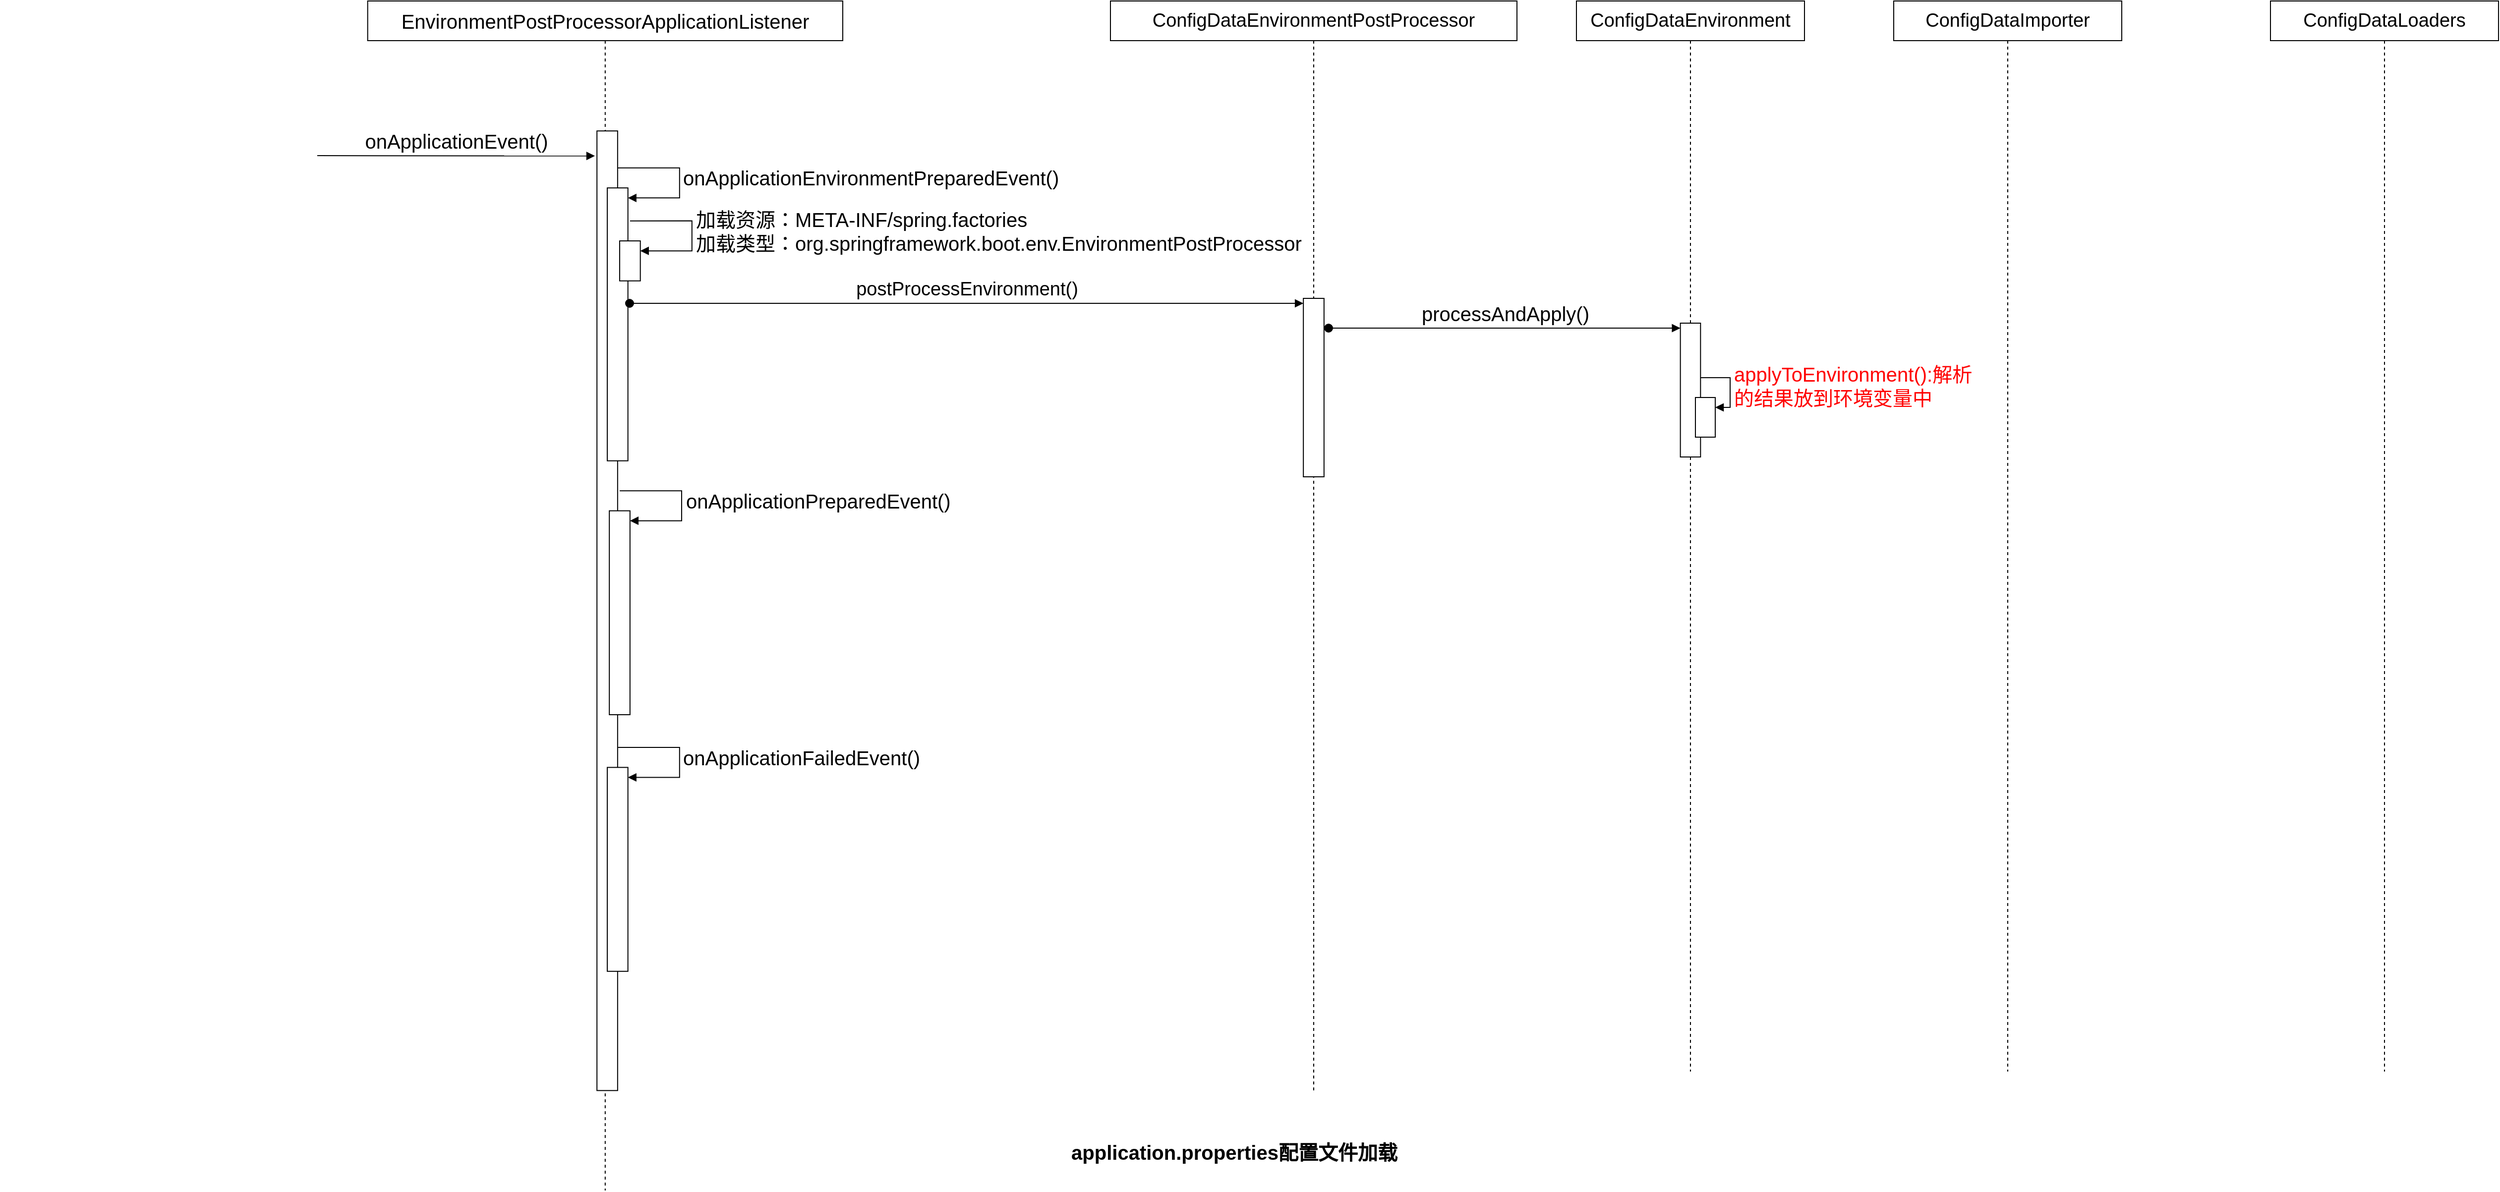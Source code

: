 <mxfile version="28.2.5">
  <diagram name="第 1 页" id="A2wYnKDMZFF023bxGnZ8">
    <mxGraphModel dx="3021" dy="1212" grid="1" gridSize="10" guides="1" tooltips="1" connect="1" arrows="1" fold="1" page="1" pageScale="1" pageWidth="827" pageHeight="1169" background="none" math="0" shadow="0">
      <root>
        <mxCell id="0" />
        <mxCell id="1" parent="0" />
        <mxCell id="-QrxRBGIXTvyxB3OS5xk-18" value="ConfigDataEnvironmentPostProcessor" style="shape=umlLifeline;perimeter=lifelinePerimeter;whiteSpace=wrap;html=1;container=1;dropTarget=0;collapsible=0;recursiveResize=0;outlineConnect=0;portConstraint=eastwest;newEdgeStyle={&quot;curved&quot;:0,&quot;rounded&quot;:0};fontSize=19;fontStyle=0" parent="1" vertex="1">
          <mxGeometry x="930" y="190" width="410" height="1100" as="geometry" />
        </mxCell>
        <mxCell id="YZu31wHBDfyEzBDPMWce-38" value="" style="html=1;points=[[0,0,0,0,5],[0,1,0,0,-5],[1,0,0,0,5],[1,1,0,0,-5]];perimeter=orthogonalPerimeter;outlineConnect=0;targetShapes=umlLifeline;portConstraint=eastwest;newEdgeStyle={&quot;curved&quot;:0,&quot;rounded&quot;:0};" vertex="1" parent="-QrxRBGIXTvyxB3OS5xk-18">
          <mxGeometry x="194.58" y="300" width="20.83" height="180" as="geometry" />
        </mxCell>
        <mxCell id="YZu31wHBDfyEzBDPMWce-52" value="processAndApply()" style="html=1;verticalAlign=bottom;startArrow=oval;endArrow=block;startSize=8;curved=0;rounded=0;entryX=0;entryY=0;entryDx=0;entryDy=5;fontSize=20;" edge="1" target="YZu31wHBDfyEzBDPMWce-51" parent="-QrxRBGIXTvyxB3OS5xk-18">
          <mxGeometry relative="1" as="geometry">
            <mxPoint x="220" y="330" as="sourcePoint" />
          </mxGeometry>
        </mxCell>
        <mxCell id="-QrxRBGIXTvyxB3OS5xk-58" value="application.properties配置文件加载" style="text;html=1;whiteSpace=wrap;strokeColor=none;fillColor=none;align=center;verticalAlign=middle;rounded=0;fontSize=20;fontStyle=1" parent="1" vertex="1">
          <mxGeometry x="850" y="1336" width="410" height="30" as="geometry" />
        </mxCell>
        <mxCell id="YZu31wHBDfyEzBDPMWce-24" value="" style="group;fontColor=#000000;" vertex="1" connectable="0" parent="1">
          <mxGeometry x="-190" y="190" width="850" height="1200" as="geometry" />
        </mxCell>
        <mxCell id="-QrxRBGIXTvyxB3OS5xk-1" value="&lt;font style=&quot;color: rgb(0, 0, 0); font-weight: normal;&quot;&gt;EnvironmentPostProcessorApplicationListener&lt;/font&gt;" style="shape=umlLifeline;whiteSpace=wrap;html=1;container=1;dropTarget=0;collapsible=0;recursiveResize=0;outlineConnect=0;portConstraint=eastwest;newEdgeStyle={&quot;curved&quot;:0,&quot;rounded&quot;:0};fontSize=20;fontStyle=1;points=[[0,0,0,0,5],[0,1,0,0,-5],[1,0,0,0,5],[1,1,0,0,-5]];perimeter=rectanglePerimeter;targetShapes=umlLifeline;participant=label;fontColor=#FF0000;" parent="YZu31wHBDfyEzBDPMWce-24" vertex="1">
          <mxGeometry x="370.833" width="479.167" height="1200" as="geometry" />
        </mxCell>
        <mxCell id="-QrxRBGIXTvyxB3OS5xk-2" value="" style="html=1;points=[[0,0,0,0,5],[0,1,0,0,-5],[1,0,0,0,5],[1,1,0,0,-5]];perimeter=orthogonalPerimeter;outlineConnect=0;targetShapes=umlLifeline;portConstraint=eastwest;newEdgeStyle={&quot;curved&quot;:0,&quot;rounded&quot;:0};" parent="-QrxRBGIXTvyxB3OS5xk-1" vertex="1">
          <mxGeometry x="231.25" y="131.092" width="20.833" height="968.067" as="geometry" />
        </mxCell>
        <mxCell id="-QrxRBGIXTvyxB3OS5xk-16" value="" style="html=1;points=[[0,0,0,0,5],[0,1,0,0,-5],[1,0,0,0,5],[1,1,0,0,-5]];perimeter=orthogonalPerimeter;outlineConnect=0;targetShapes=umlLifeline;portConstraint=eastwest;newEdgeStyle={&quot;curved&quot;:0,&quot;rounded&quot;:0};" parent="-QrxRBGIXTvyxB3OS5xk-1" vertex="1">
          <mxGeometry x="241.667" y="188.571" width="20.833" height="275.294" as="geometry" />
        </mxCell>
        <mxCell id="-QrxRBGIXTvyxB3OS5xk-17" value="onApplicationEnvironmentPreparedEvent()" style="html=1;align=left;spacingLeft=2;endArrow=block;rounded=0;edgeStyle=orthogonalEdgeStyle;curved=0;rounded=0;fontSize=20;" parent="-QrxRBGIXTvyxB3OS5xk-1" target="-QrxRBGIXTvyxB3OS5xk-16" edge="1">
          <mxGeometry relative="1" as="geometry">
            <mxPoint x="252.083" y="168.403" as="sourcePoint" />
            <Array as="points">
              <mxPoint x="314.583" y="198.655" />
            </Array>
          </mxGeometry>
        </mxCell>
        <mxCell id="A_lMgig04zZX347-qLPO-1" value="" style="html=1;points=[[0,0,0,0,5],[0,1,0,0,-5],[1,0,0,0,5],[1,1,0,0,-5]];perimeter=orthogonalPerimeter;outlineConnect=0;targetShapes=umlLifeline;portConstraint=eastwest;newEdgeStyle={&quot;curved&quot;:0,&quot;rounded&quot;:0};" parent="-QrxRBGIXTvyxB3OS5xk-1" vertex="1">
          <mxGeometry x="254.167" y="242.017" width="20.833" height="40.336" as="geometry" />
        </mxCell>
        <mxCell id="A_lMgig04zZX347-qLPO-2" value="加载资源：META-INF/spring.factories&lt;div&gt;加载类型：org.springframework.boot.env.EnvironmentPostProcessor&lt;/div&gt;" style="html=1;align=left;spacingLeft=2;endArrow=block;rounded=0;edgeStyle=orthogonalEdgeStyle;curved=0;rounded=0;fontSize=20;" parent="-QrxRBGIXTvyxB3OS5xk-1" target="A_lMgig04zZX347-qLPO-1" edge="1">
          <mxGeometry relative="1" as="geometry">
            <mxPoint x="264.583" y="221.849" as="sourcePoint" />
            <Array as="points">
              <mxPoint x="327.083" y="252.101" />
            </Array>
          </mxGeometry>
        </mxCell>
        <mxCell id="m-SrFzIWjWcpo6os5ry7-4" value="" style="html=1;points=[[0,0,0,0,5],[0,1,0,0,-5],[1,0,0,0,5],[1,1,0,0,-5]];perimeter=orthogonalPerimeter;outlineConnect=0;targetShapes=umlLifeline;portConstraint=eastwest;newEdgeStyle={&quot;curved&quot;:0,&quot;rounded&quot;:0};" parent="-QrxRBGIXTvyxB3OS5xk-1" vertex="1">
          <mxGeometry x="243.75" y="514.29" width="20.83" height="205.71" as="geometry" />
        </mxCell>
        <mxCell id="m-SrFzIWjWcpo6os5ry7-5" value="onApplicationPreparedEvent()" style="html=1;align=left;spacingLeft=2;endArrow=block;rounded=0;edgeStyle=orthogonalEdgeStyle;curved=0;rounded=0;fontSize=20;" parent="-QrxRBGIXTvyxB3OS5xk-1" target="m-SrFzIWjWcpo6os5ry7-4" edge="1">
          <mxGeometry relative="1" as="geometry">
            <mxPoint x="254.167" y="494.118" as="sourcePoint" />
            <Array as="points">
              <mxPoint x="316.667" y="524.37" />
            </Array>
          </mxGeometry>
        </mxCell>
        <mxCell id="YZu31wHBDfyEzBDPMWce-30" value="" style="html=1;points=[[0,0,0,0,5],[0,1,0,0,-5],[1,0,0,0,5],[1,1,0,0,-5]];perimeter=orthogonalPerimeter;outlineConnect=0;targetShapes=umlLifeline;portConstraint=eastwest;newEdgeStyle={&quot;curved&quot;:0,&quot;rounded&quot;:0};" vertex="1" parent="-QrxRBGIXTvyxB3OS5xk-1">
          <mxGeometry x="241.667" y="773.172" width="20.83" height="205.71" as="geometry" />
        </mxCell>
        <mxCell id="YZu31wHBDfyEzBDPMWce-31" value="onApplicationFailedEvent()" style="html=1;align=left;spacingLeft=2;endArrow=block;rounded=0;edgeStyle=orthogonalEdgeStyle;curved=0;rounded=0;fontSize=20;" edge="1" parent="-QrxRBGIXTvyxB3OS5xk-1" target="YZu31wHBDfyEzBDPMWce-30">
          <mxGeometry relative="1" as="geometry">
            <mxPoint x="252.083" y="753" as="sourcePoint" />
            <Array as="points">
              <mxPoint x="314.583" y="783.252" />
            </Array>
          </mxGeometry>
        </mxCell>
        <mxCell id="YZu31wHBDfyEzBDPMWce-39" value="&lt;span style=&quot;font-size: 19px;&quot;&gt;postProcessEnvironment()&lt;/span&gt;" style="html=1;verticalAlign=bottom;startArrow=oval;endArrow=block;startSize=8;curved=0;rounded=0;entryX=0;entryY=0;entryDx=0;entryDy=5;" edge="1" target="YZu31wHBDfyEzBDPMWce-38" parent="-QrxRBGIXTvyxB3OS5xk-1">
          <mxGeometry relative="1" as="geometry">
            <mxPoint x="264.167" y="305" as="sourcePoint" />
          </mxGeometry>
        </mxCell>
        <mxCell id="-QrxRBGIXTvyxB3OS5xk-56" value="onApplicationEvent()" style="html=1;verticalAlign=bottom;endArrow=block;curved=0;rounded=0;entryX=0;entryY=0;entryDx=0;entryDy=5;fontSize=20;" parent="YZu31wHBDfyEzBDPMWce-24" edge="1">
          <mxGeometry relative="1" as="geometry">
            <mxPoint x="320" y="156" as="sourcePoint" />
            <mxPoint x="600" y="156.303" as="targetPoint" />
          </mxGeometry>
        </mxCell>
        <mxCell id="YZu31wHBDfyEzBDPMWce-42" value="ConfigDataEnvironment" style="shape=umlLifeline;perimeter=lifelinePerimeter;whiteSpace=wrap;html=1;container=1;dropTarget=0;collapsible=0;recursiveResize=0;outlineConnect=0;portConstraint=eastwest;newEdgeStyle={&quot;curved&quot;:0,&quot;rounded&quot;:0};fontSize=19;fontStyle=0" vertex="1" parent="1">
          <mxGeometry x="1400" y="190" width="230" height="1080" as="geometry" />
        </mxCell>
        <mxCell id="YZu31wHBDfyEzBDPMWce-51" value="" style="html=1;points=[[0,0,0,0,5],[0,1,0,0,-5],[1,0,0,0,5],[1,1,0,0,-5]];perimeter=orthogonalPerimeter;outlineConnect=0;targetShapes=umlLifeline;portConstraint=eastwest;newEdgeStyle={&quot;curved&quot;:0,&quot;rounded&quot;:0};" vertex="1" parent="YZu31wHBDfyEzBDPMWce-42">
          <mxGeometry x="104.83" y="325" width="20.33" height="135" as="geometry" />
        </mxCell>
        <mxCell id="YZu31wHBDfyEzBDPMWce-53" value="" style="html=1;points=[[0,0,0,0,5],[0,1,0,0,-5],[1,0,0,0,5],[1,1,0,0,-5]];perimeter=orthogonalPerimeter;outlineConnect=0;targetShapes=umlLifeline;portConstraint=eastwest;newEdgeStyle={&quot;curved&quot;:0,&quot;rounded&quot;:0};" vertex="1" parent="YZu31wHBDfyEzBDPMWce-42">
          <mxGeometry x="120" y="400" width="20" height="40" as="geometry" />
        </mxCell>
        <mxCell id="YZu31wHBDfyEzBDPMWce-54" value="applyToEnvironment():解析&lt;div&gt;的结果放到环境变量中&lt;/div&gt;" style="html=1;align=left;spacingLeft=2;endArrow=block;rounded=0;edgeStyle=orthogonalEdgeStyle;curved=0;rounded=0;fontSize=20;fontColor=#FF0000;" edge="1" target="YZu31wHBDfyEzBDPMWce-53" parent="YZu31wHBDfyEzBDPMWce-42">
          <mxGeometry relative="1" as="geometry">
            <mxPoint x="125" y="380" as="sourcePoint" />
            <Array as="points">
              <mxPoint x="155" y="410" />
            </Array>
          </mxGeometry>
        </mxCell>
        <mxCell id="YZu31wHBDfyEzBDPMWce-46" value="ConfigDataLoaders" style="shape=umlLifeline;perimeter=lifelinePerimeter;whiteSpace=wrap;html=1;container=1;dropTarget=0;collapsible=0;recursiveResize=0;outlineConnect=0;portConstraint=eastwest;newEdgeStyle={&quot;curved&quot;:0,&quot;rounded&quot;:0};fontSize=19;fontStyle=0" vertex="1" parent="1">
          <mxGeometry x="2100" y="190" width="230" height="1080" as="geometry" />
        </mxCell>
        <mxCell id="YZu31wHBDfyEzBDPMWce-50" value="ConfigDataImporter" style="shape=umlLifeline;perimeter=lifelinePerimeter;whiteSpace=wrap;html=1;container=1;dropTarget=0;collapsible=0;recursiveResize=0;outlineConnect=0;portConstraint=eastwest;newEdgeStyle={&quot;curved&quot;:0,&quot;rounded&quot;:0};fontSize=19;fontStyle=0" vertex="1" parent="1">
          <mxGeometry x="1720" y="190" width="230" height="1080" as="geometry" />
        </mxCell>
      </root>
    </mxGraphModel>
  </diagram>
</mxfile>

